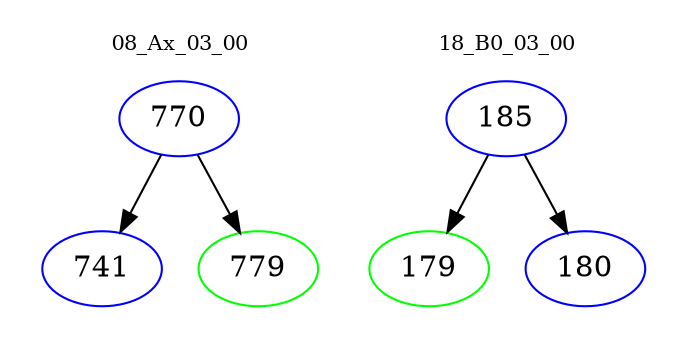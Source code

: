 digraph{
subgraph cluster_0 {
color = white
label = "08_Ax_03_00";
fontsize=10;
T0_770 [label="770", color="blue"]
T0_770 -> T0_741 [color="black"]
T0_741 [label="741", color="blue"]
T0_770 -> T0_779 [color="black"]
T0_779 [label="779", color="green"]
}
subgraph cluster_1 {
color = white
label = "18_B0_03_00";
fontsize=10;
T1_185 [label="185", color="blue"]
T1_185 -> T1_179 [color="black"]
T1_179 [label="179", color="green"]
T1_185 -> T1_180 [color="black"]
T1_180 [label="180", color="blue"]
}
}
